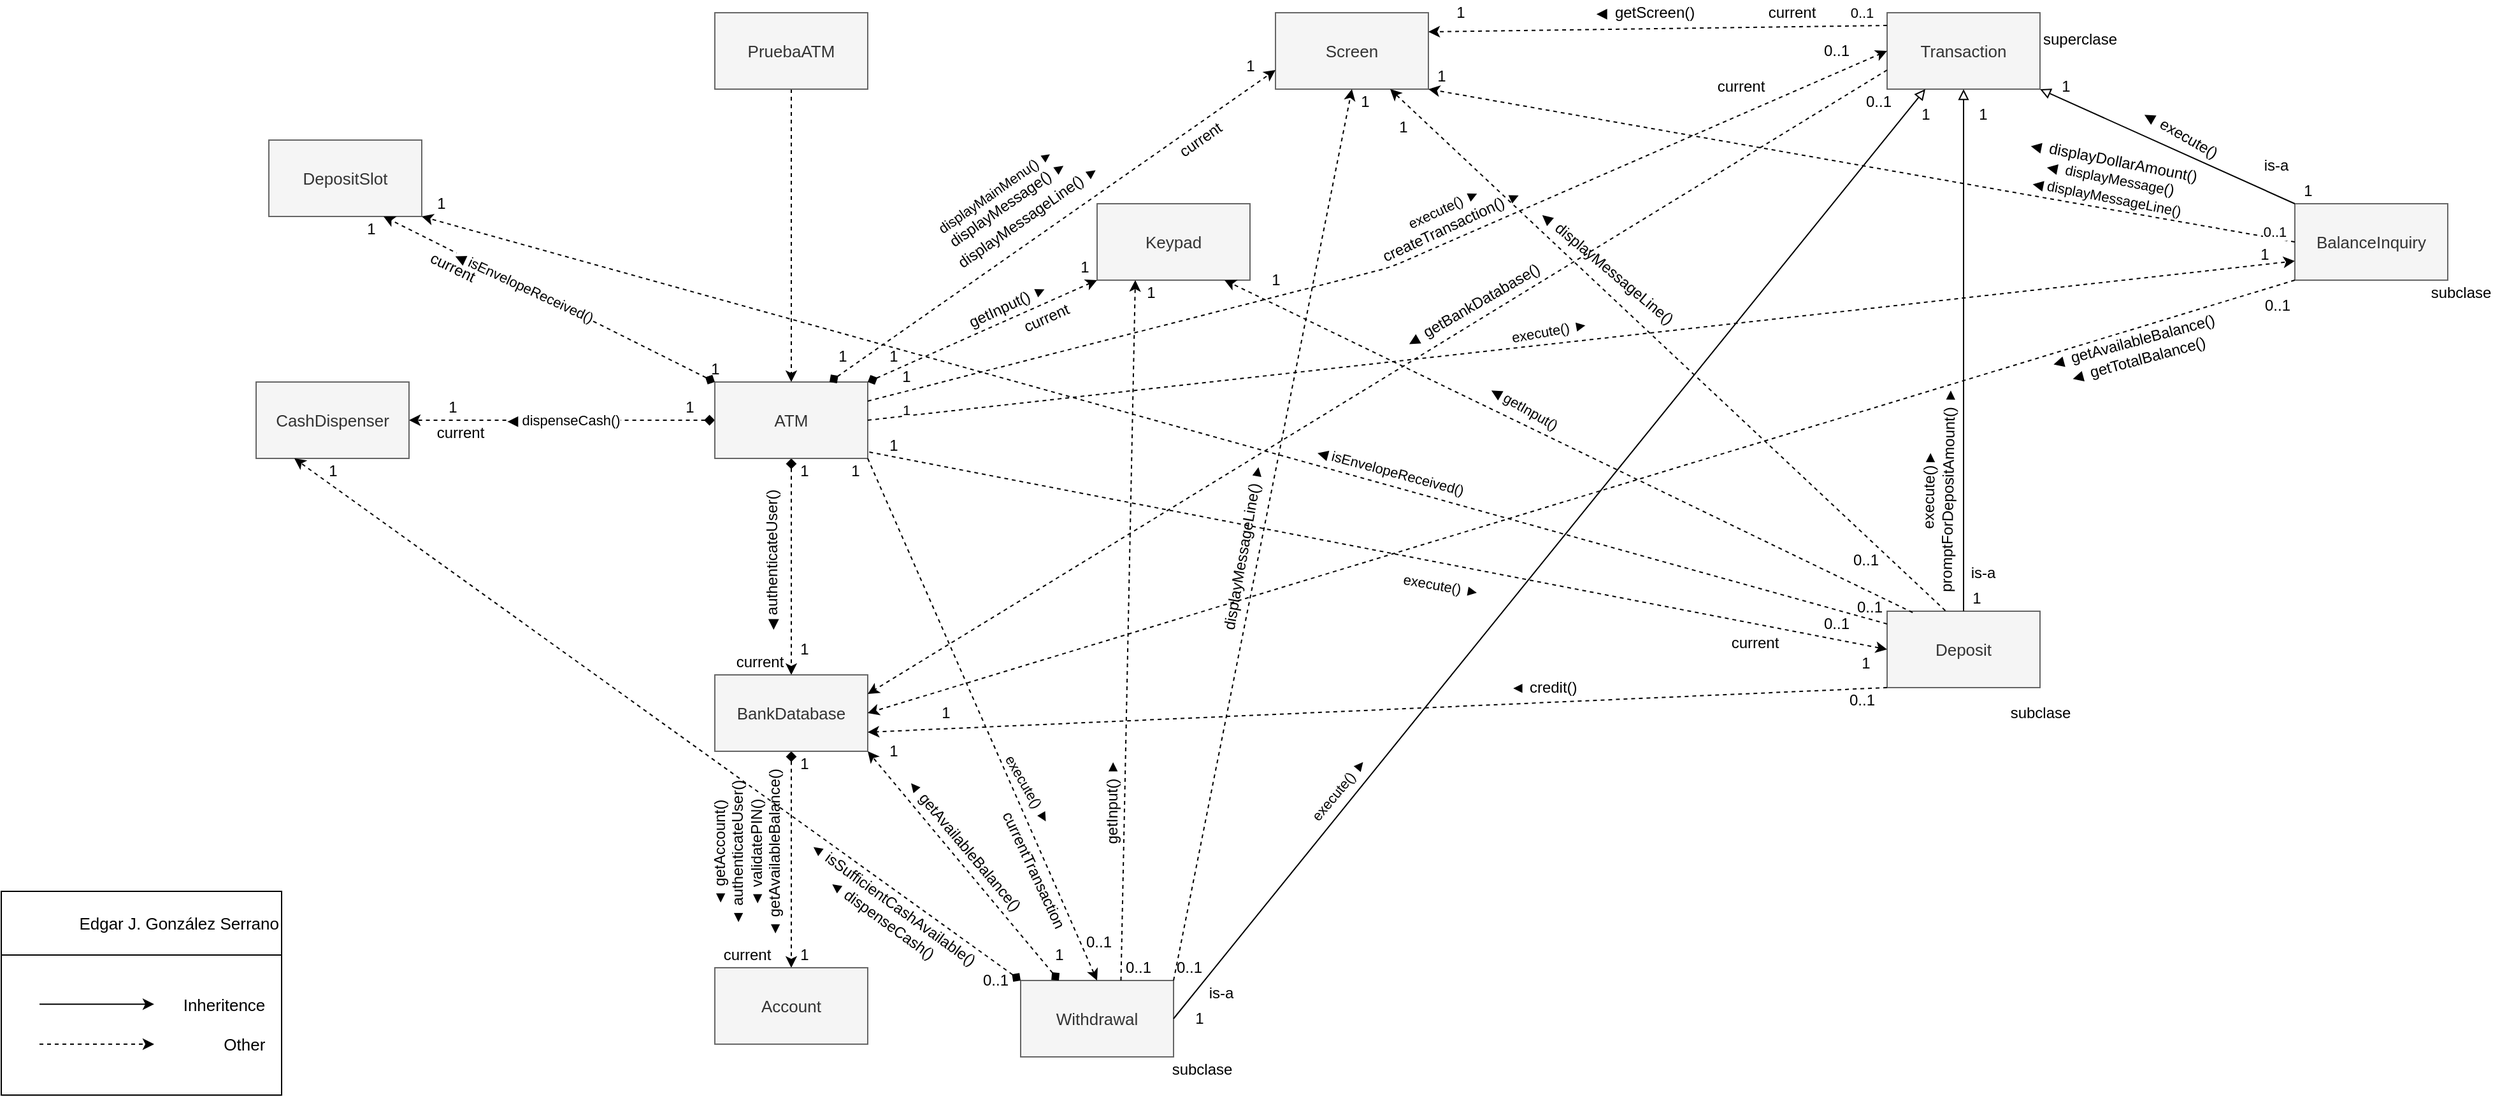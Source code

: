 <mxfile version="13.0.3" type="device"><diagram id="BavnoIhm0XmW82K6DyNZ" name="Page-1"><mxGraphModel dx="2480" dy="1457" grid="1" gridSize="10" guides="1" tooltips="1" connect="1" arrows="1" fold="1" page="1" pageScale="1" pageWidth="850" pageHeight="1100" background="#FFFFFF" math="0" shadow="0"><root><mxCell id="0"/><mxCell id="1" parent="0"/><mxCell id="3teGtH-nJqrq3KtyDQle-8" value="&lt;font style=&quot;font-size: 13px&quot;&gt;Inheritence&amp;nbsp; &amp;nbsp;&lt;br style=&quot;font-size: 13px&quot;&gt;&lt;br style=&quot;font-size: 13px&quot;&gt;Other&amp;nbsp; &amp;nbsp;&lt;/font&gt;" style="rounded=0;whiteSpace=wrap;html=1;align=right;fontSize=13;" parent="1" vertex="1"><mxGeometry x="40" y="820" width="220" height="110" as="geometry"/></mxCell><mxCell id="TgVSf3ZxTxQfnRq0Q942-16" style="edgeStyle=orthogonalEdgeStyle;rounded=0;orthogonalLoop=1;jettySize=auto;html=1;entryX=0.5;entryY=0;entryDx=0;entryDy=0;dashed=1;fontSize=13;" parent="1" source="TgVSf3ZxTxQfnRq0Q942-2" target="TgVSf3ZxTxQfnRq0Q942-4" edge="1"><mxGeometry relative="1" as="geometry"/></mxCell><mxCell id="TgVSf3ZxTxQfnRq0Q942-2" value="PruebaATM" style="rounded=0;whiteSpace=wrap;html=1;fontSize=13;fillColor=#f5f5f5;strokeColor=#666666;fontColor=#333333;" parent="1" vertex="1"><mxGeometry x="600" y="80" width="120" height="60" as="geometry"/></mxCell><mxCell id="TgVSf3ZxTxQfnRq0Q942-3" value="DepositSlot" style="rounded=0;whiteSpace=wrap;html=1;fontSize=13;fillColor=#f5f5f5;strokeColor=#666666;fontColor=#333333;" parent="1" vertex="1"><mxGeometry x="250" y="180" width="120" height="60" as="geometry"/></mxCell><mxCell id="TgVSf3ZxTxQfnRq0Q942-17" style="edgeStyle=orthogonalEdgeStyle;rounded=0;orthogonalLoop=1;jettySize=auto;html=1;entryX=0.5;entryY=0;entryDx=0;entryDy=0;dashed=1;fontSize=13;startArrow=diamond;startFill=1;exitX=0.5;exitY=1;exitDx=0;exitDy=0;" parent="1" source="TgVSf3ZxTxQfnRq0Q942-4" target="TgVSf3ZxTxQfnRq0Q942-5" edge="1"><mxGeometry relative="1" as="geometry"><mxPoint x="660" y="490" as="sourcePoint"/><Array as="points"/></mxGeometry></mxCell><mxCell id="TgVSf3ZxTxQfnRq0Q942-19" style="edgeStyle=orthogonalEdgeStyle;rounded=0;orthogonalLoop=1;jettySize=auto;html=1;dashed=1;fontSize=13;startArrow=diamond;startFill=1;" parent="1" source="TgVSf3ZxTxQfnRq0Q942-4" target="TgVSf3ZxTxQfnRq0Q942-6" edge="1"><mxGeometry relative="1" as="geometry"/></mxCell><mxCell id="d-6IAFwaFPQWbXtuSN8n-8" value="◀ dispenseCash()" style="edgeLabel;html=1;align=center;verticalAlign=middle;resizable=0;points=[];" parent="TgVSf3ZxTxQfnRq0Q942-19" vertex="1" connectable="0"><mxGeometry x="0.101" y="2" relative="1" as="geometry"><mxPoint x="12.5" y="-2" as="offset"/></mxGeometry></mxCell><mxCell id="TgVSf3ZxTxQfnRq0Q942-4" value="ATM" style="rounded=0;whiteSpace=wrap;html=1;fontSize=13;fillColor=#f5f5f5;strokeColor=#666666;fontColor=#333333;" parent="1" vertex="1"><mxGeometry x="600" y="370" width="120" height="60" as="geometry"/></mxCell><mxCell id="TgVSf3ZxTxQfnRq0Q942-18" style="edgeStyle=orthogonalEdgeStyle;rounded=0;orthogonalLoop=1;jettySize=auto;html=1;entryX=0.5;entryY=0;entryDx=0;entryDy=0;dashed=1;fontSize=13;startArrow=diamond;startFill=1;" parent="1" source="TgVSf3ZxTxQfnRq0Q942-5" target="TgVSf3ZxTxQfnRq0Q942-7" edge="1"><mxGeometry relative="1" as="geometry"/></mxCell><mxCell id="TgVSf3ZxTxQfnRq0Q942-5" value="BankDatabase" style="rounded=0;whiteSpace=wrap;html=1;fontSize=13;fillColor=#f5f5f5;strokeColor=#666666;fontColor=#333333;" parent="1" vertex="1"><mxGeometry x="600" y="600" width="120" height="60" as="geometry"/></mxCell><mxCell id="TgVSf3ZxTxQfnRq0Q942-6" value="CashDispenser" style="rounded=0;whiteSpace=wrap;html=1;fontSize=13;fillColor=#f5f5f5;strokeColor=#666666;fontColor=#333333;" parent="1" vertex="1"><mxGeometry x="240" y="370" width="120" height="60" as="geometry"/></mxCell><mxCell id="TgVSf3ZxTxQfnRq0Q942-7" value="Account" style="rounded=0;whiteSpace=wrap;html=1;fontSize=13;fillColor=#f5f5f5;strokeColor=#666666;fontColor=#333333;" parent="1" vertex="1"><mxGeometry x="600" y="830" width="120" height="60" as="geometry"/></mxCell><mxCell id="TgVSf3ZxTxQfnRq0Q942-8" value="Screen" style="rounded=0;whiteSpace=wrap;html=1;fontSize=13;fillColor=#f5f5f5;strokeColor=#666666;fontColor=#333333;" parent="1" vertex="1"><mxGeometry x="1040" y="80" width="120" height="60" as="geometry"/></mxCell><mxCell id="TgVSf3ZxTxQfnRq0Q942-9" value="Keypad" style="rounded=0;whiteSpace=wrap;html=1;fontSize=13;fillColor=#f5f5f5;strokeColor=#666666;fontColor=#333333;" parent="1" vertex="1"><mxGeometry x="900" y="230" width="120" height="60" as="geometry"/></mxCell><mxCell id="TgVSf3ZxTxQfnRq0Q942-10" value="Transaction" style="rounded=0;whiteSpace=wrap;html=1;fontSize=13;fillColor=#f5f5f5;strokeColor=#666666;fontColor=#333333;" parent="1" vertex="1"><mxGeometry x="1520" y="80" width="120" height="60" as="geometry"/></mxCell><mxCell id="TgVSf3ZxTxQfnRq0Q942-13" value="BalanceInquiry" style="rounded=0;whiteSpace=wrap;html=1;fontSize=13;fillColor=#f5f5f5;strokeColor=#666666;fontColor=#333333;" parent="1" vertex="1"><mxGeometry x="1840" y="230" width="120" height="60" as="geometry"/></mxCell><mxCell id="TgVSf3ZxTxQfnRq0Q942-14" value="Deposit" style="rounded=0;whiteSpace=wrap;html=1;fontSize=13;fillColor=#f5f5f5;strokeColor=#666666;fontColor=#333333;" parent="1" vertex="1"><mxGeometry x="1520" y="550" width="120" height="60" as="geometry"/></mxCell><mxCell id="TgVSf3ZxTxQfnRq0Q942-15" value="Withdrawal" style="rounded=0;whiteSpace=wrap;html=1;fontSize=13;fillColor=#f5f5f5;strokeColor=#666666;fontColor=#333333;" parent="1" vertex="1"><mxGeometry x="840" y="840" width="120" height="60" as="geometry"/></mxCell><mxCell id="TgVSf3ZxTxQfnRq0Q942-24" value="" style="endArrow=classic;html=1;entryX=1;entryY=1;entryDx=0;entryDy=0;dashed=1;fontSize=13;" parent="1" target="TgVSf3ZxTxQfnRq0Q942-3" edge="1"><mxGeometry width="50" height="50" relative="1" as="geometry"><mxPoint x="1520" y="560" as="sourcePoint"/><mxPoint x="930" y="300" as="targetPoint"/></mxGeometry></mxCell><mxCell id="TgVSf3ZxTxQfnRq0Q942-27" value="" style="endArrow=classic;html=1;exitX=0;exitY=0;exitDx=0;exitDy=0;entryX=0.25;entryY=1;entryDx=0;entryDy=0;dashed=1;fontSize=13;startArrow=diamond;startFill=1;" parent="1" source="TgVSf3ZxTxQfnRq0Q942-15" target="TgVSf3ZxTxQfnRq0Q942-6" edge="1"><mxGeometry width="50" height="50" relative="1" as="geometry"><mxPoint x="880" y="350" as="sourcePoint"/><mxPoint x="930" y="300" as="targetPoint"/></mxGeometry></mxCell><mxCell id="TgVSf3ZxTxQfnRq0Q942-31" value="" style="endArrow=classic;html=1;exitX=0.25;exitY=0;exitDx=0;exitDy=0;entryX=1;entryY=1;entryDx=0;entryDy=0;dashed=1;fontSize=13;startArrow=diamond;startFill=1;" parent="1" source="TgVSf3ZxTxQfnRq0Q942-15" target="TgVSf3ZxTxQfnRq0Q942-5" edge="1"><mxGeometry width="50" height="50" relative="1" as="geometry"><mxPoint x="890" y="690" as="sourcePoint"/><mxPoint x="940" y="640" as="targetPoint"/></mxGeometry></mxCell><mxCell id="TgVSf3ZxTxQfnRq0Q942-32" value="" style="endArrow=classic;html=1;exitX=1;exitY=1;exitDx=0;exitDy=0;entryX=0.5;entryY=0;entryDx=0;entryDy=0;dashed=1;fontSize=13;" parent="1" source="TgVSf3ZxTxQfnRq0Q942-4" target="TgVSf3ZxTxQfnRq0Q942-15" edge="1"><mxGeometry width="50" height="50" relative="1" as="geometry"><mxPoint x="890" y="730" as="sourcePoint"/><mxPoint x="940" y="680" as="targetPoint"/></mxGeometry></mxCell><mxCell id="TgVSf3ZxTxQfnRq0Q942-33" value="" style="endArrow=classic;html=1;exitX=1;exitY=0;exitDx=0;exitDy=0;entryX=0;entryY=1;entryDx=0;entryDy=0;dashed=1;fontSize=13;startArrow=diamond;startFill=1;" parent="1" source="TgVSf3ZxTxQfnRq0Q942-4" target="TgVSf3ZxTxQfnRq0Q942-9" edge="1"><mxGeometry width="50" height="50" relative="1" as="geometry"><mxPoint x="790" y="450" as="sourcePoint"/><mxPoint x="840" y="400" as="targetPoint"/></mxGeometry></mxCell><mxCell id="TgVSf3ZxTxQfnRq0Q942-36" value="" style="endArrow=classic;html=1;exitX=0.75;exitY=0;exitDx=0;exitDy=0;entryX=0;entryY=0.75;entryDx=0;entryDy=0;dashed=1;fontSize=13;startArrow=diamond;startFill=1;" parent="1" source="TgVSf3ZxTxQfnRq0Q942-4" target="TgVSf3ZxTxQfnRq0Q942-8" edge="1"><mxGeometry width="50" height="50" relative="1" as="geometry"><mxPoint x="810" y="480" as="sourcePoint"/><mxPoint x="860" y="430" as="targetPoint"/></mxGeometry></mxCell><mxCell id="97T15_47Q5u9ZgzDFNh--5" value="displayMainMenu()&amp;nbsp;►" style="edgeLabel;html=1;align=center;verticalAlign=middle;resizable=0;points=[];rotation=-35;" parent="TgVSf3ZxTxQfnRq0Q942-36" vertex="1" connectable="0"><mxGeometry x="-0.205" y="2" relative="1" as="geometry"><mxPoint x="-8.12" y="-50.87" as="offset"/></mxGeometry></mxCell><mxCell id="TgVSf3ZxTxQfnRq0Q942-39" value="" style="endArrow=block;html=1;exitX=1;exitY=0.5;exitDx=0;exitDy=0;entryX=0.25;entryY=1;entryDx=0;entryDy=0;fontSize=13;endFill=0;" parent="1" source="TgVSf3ZxTxQfnRq0Q942-15" target="TgVSf3ZxTxQfnRq0Q942-10" edge="1"><mxGeometry width="50" height="50" relative="1" as="geometry"><mxPoint x="1060" y="790" as="sourcePoint"/><mxPoint x="1110" y="740" as="targetPoint"/></mxGeometry></mxCell><mxCell id="TgVSf3ZxTxQfnRq0Q942-40" value="" style="endArrow=block;html=1;exitX=0.5;exitY=0;exitDx=0;exitDy=0;entryX=0.5;entryY=1;entryDx=0;entryDy=0;fontSize=13;endFill=0;" parent="1" source="TgVSf3ZxTxQfnRq0Q942-14" target="TgVSf3ZxTxQfnRq0Q942-10" edge="1"><mxGeometry width="50" height="50" relative="1" as="geometry"><mxPoint x="1510" y="500" as="sourcePoint"/><mxPoint x="1560" y="450" as="targetPoint"/></mxGeometry></mxCell><mxCell id="TgVSf3ZxTxQfnRq0Q942-41" value="" style="endArrow=block;html=1;entryX=1;entryY=1;entryDx=0;entryDy=0;fontSize=13;endFill=0;exitX=0;exitY=0;exitDx=0;exitDy=0;" parent="1" source="TgVSf3ZxTxQfnRq0Q942-13" target="TgVSf3ZxTxQfnRq0Q942-10" edge="1"><mxGeometry width="50" height="50" relative="1" as="geometry"><mxPoint x="1820" y="245" as="sourcePoint"/><mxPoint x="1970" y="390" as="targetPoint"/></mxGeometry></mxCell><mxCell id="TgVSf3ZxTxQfnRq0Q942-42" value="" style="endArrow=classic;html=1;entryX=1;entryY=1;entryDx=0;entryDy=0;exitX=0;exitY=0.5;exitDx=0;exitDy=0;dashed=1;fontSize=13;" parent="1" source="TgVSf3ZxTxQfnRq0Q942-13" target="TgVSf3ZxTxQfnRq0Q942-8" edge="1"><mxGeometry width="50" height="50" relative="1" as="geometry"><mxPoint x="1410" y="420" as="sourcePoint"/><mxPoint x="1460" y="370" as="targetPoint"/></mxGeometry></mxCell><mxCell id="97T15_47Q5u9ZgzDFNh--103" value="0..1" style="edgeLabel;html=1;align=center;verticalAlign=middle;resizable=0;points=[];" parent="TgVSf3ZxTxQfnRq0Q942-42" vertex="1" connectable="0"><mxGeometry x="-0.951" y="-5" relative="1" as="geometry"><mxPoint as="offset"/></mxGeometry></mxCell><mxCell id="TgVSf3ZxTxQfnRq0Q942-43" value="" style="endArrow=classic;html=1;exitX=0;exitY=1;exitDx=0;exitDy=0;entryX=1;entryY=0.5;entryDx=0;entryDy=0;dashed=1;fontSize=13;" parent="1" source="TgVSf3ZxTxQfnRq0Q942-13" target="TgVSf3ZxTxQfnRq0Q942-5" edge="1"><mxGeometry width="50" height="50" relative="1" as="geometry"><mxPoint x="1390" y="470" as="sourcePoint"/><mxPoint x="1440" y="420" as="targetPoint"/></mxGeometry></mxCell><mxCell id="TgVSf3ZxTxQfnRq0Q942-44" value="" style="endArrow=classic;html=1;exitX=1;exitY=0.5;exitDx=0;exitDy=0;entryX=0;entryY=0.75;entryDx=0;entryDy=0;dashed=1;fontSize=13;" parent="1" source="TgVSf3ZxTxQfnRq0Q942-4" target="TgVSf3ZxTxQfnRq0Q942-13" edge="1"><mxGeometry width="50" height="50" relative="1" as="geometry"><mxPoint x="1180" y="670" as="sourcePoint"/><mxPoint x="1230" y="620" as="targetPoint"/></mxGeometry></mxCell><mxCell id="97T15_47Q5u9ZgzDFNh--113" value="1" style="edgeLabel;html=1;align=center;verticalAlign=middle;resizable=0;points=[];" parent="TgVSf3ZxTxQfnRq0Q942-44" vertex="1" connectable="0"><mxGeometry x="-0.943" y="5" relative="1" as="geometry"><mxPoint x="-1" as="offset"/></mxGeometry></mxCell><mxCell id="TgVSf3ZxTxQfnRq0Q942-45" value="" style="endArrow=classic;html=1;exitX=0;exitY=0;exitDx=0;exitDy=0;entryX=0.75;entryY=1;entryDx=0;entryDy=0;dashed=1;fontSize=13;startArrow=diamond;startFill=1;" parent="1" source="TgVSf3ZxTxQfnRq0Q942-4" target="TgVSf3ZxTxQfnRq0Q942-3" edge="1"><mxGeometry width="50" height="50" relative="1" as="geometry"><mxPoint x="520" y="490" as="sourcePoint"/><mxPoint x="570" y="440" as="targetPoint"/></mxGeometry></mxCell><mxCell id="d-6IAFwaFPQWbXtuSN8n-14" value="◀ isEnvelopeReceived()" style="edgeLabel;html=1;align=center;verticalAlign=middle;resizable=0;points=[];rotation=25;" parent="TgVSf3ZxTxQfnRq0Q942-45" vertex="1" connectable="0"><mxGeometry x="0.155" relative="1" as="geometry"><mxPoint as="offset"/></mxGeometry></mxCell><mxCell id="TgVSf3ZxTxQfnRq0Q942-46" value="" style="endArrow=classic;html=1;exitX=0.381;exitY=-0.007;exitDx=0;exitDy=0;entryX=0.75;entryY=1;entryDx=0;entryDy=0;dashed=1;fontSize=13;exitPerimeter=0;" parent="1" source="TgVSf3ZxTxQfnRq0Q942-14" target="TgVSf3ZxTxQfnRq0Q942-8" edge="1"><mxGeometry width="50" height="50" relative="1" as="geometry"><mxPoint x="1220" y="540" as="sourcePoint"/><mxPoint x="1270" y="490" as="targetPoint"/></mxGeometry></mxCell><mxCell id="TgVSf3ZxTxQfnRq0Q942-47" value="" style="endArrow=classic;html=1;exitX=0;exitY=1;exitDx=0;exitDy=0;entryX=1;entryY=0.75;entryDx=0;entryDy=0;dashed=1;fontSize=13;" parent="1" source="TgVSf3ZxTxQfnRq0Q942-14" target="TgVSf3ZxTxQfnRq0Q942-5" edge="1"><mxGeometry width="50" height="50" relative="1" as="geometry"><mxPoint x="990" y="770" as="sourcePoint"/><mxPoint x="1040" y="720" as="targetPoint"/></mxGeometry></mxCell><mxCell id="TgVSf3ZxTxQfnRq0Q942-48" value="" style="endArrow=classic;html=1;exitX=0;exitY=0.75;exitDx=0;exitDy=0;entryX=1;entryY=0.25;entryDx=0;entryDy=0;dashed=1;fontSize=13;" parent="1" source="TgVSf3ZxTxQfnRq0Q942-10" target="TgVSf3ZxTxQfnRq0Q942-5" edge="1"><mxGeometry width="50" height="50" relative="1" as="geometry"><mxPoint x="1370" y="490" as="sourcePoint"/><mxPoint x="1420" y="440" as="targetPoint"/></mxGeometry></mxCell><mxCell id="TgVSf3ZxTxQfnRq0Q942-49" value="" style="endArrow=classic;html=1;exitX=0.656;exitY=0;exitDx=0;exitDy=0;entryX=0.25;entryY=1;entryDx=0;entryDy=0;dashed=1;fontSize=13;exitPerimeter=0;" parent="1" source="TgVSf3ZxTxQfnRq0Q942-15" target="TgVSf3ZxTxQfnRq0Q942-9" edge="1"><mxGeometry width="50" height="50" relative="1" as="geometry"><mxPoint x="890" y="740" as="sourcePoint"/><mxPoint x="940" y="690" as="targetPoint"/></mxGeometry></mxCell><mxCell id="3teGtH-nJqrq3KtyDQle-1" value="" style="endArrow=classic;html=1;entryX=0.5;entryY=1;entryDx=0;entryDy=0;dashed=1;fontSize=13;exitX=1;exitY=0;exitDx=0;exitDy=0;" parent="1" source="TgVSf3ZxTxQfnRq0Q942-15" edge="1"><mxGeometry width="50" height="50" relative="1" as="geometry"><mxPoint x="1000" y="810" as="sourcePoint"/><mxPoint x="1100" y="140" as="targetPoint"/></mxGeometry></mxCell><mxCell id="3teGtH-nJqrq3KtyDQle-2" value="" style="endArrow=classic;html=1;dashed=1;exitX=1;exitY=0.25;exitDx=0;exitDy=0;fontSize=13;entryX=0;entryY=0.5;entryDx=0;entryDy=0;" parent="1" source="TgVSf3ZxTxQfnRq0Q942-4" target="TgVSf3ZxTxQfnRq0Q942-10" edge="1"><mxGeometry width="50" height="50" relative="1" as="geometry"><mxPoint x="990" y="390" as="sourcePoint"/><mxPoint x="1500" y="70" as="targetPoint"/><Array as="points"><mxPoint x="1130" y="280"/></Array></mxGeometry></mxCell><mxCell id="3teGtH-nJqrq3KtyDQle-3" value="" style="endArrow=classic;html=1;dashed=1;exitX=1.01;exitY=0.917;exitDx=0;exitDy=0;entryX=0;entryY=0.5;entryDx=0;entryDy=0;fontSize=13;exitPerimeter=0;" parent="1" source="TgVSf3ZxTxQfnRq0Q942-4" target="TgVSf3ZxTxQfnRq0Q942-14" edge="1"><mxGeometry width="50" height="50" relative="1" as="geometry"><mxPoint x="750" y="690" as="sourcePoint"/><mxPoint x="800" y="640" as="targetPoint"/></mxGeometry></mxCell><mxCell id="3teGtH-nJqrq3KtyDQle-4" value="" style="endArrow=classic;html=1;dashed=1;exitX=0.167;exitY=0.017;exitDx=0;exitDy=0;fontSize=13;exitPerimeter=0;" parent="1" source="TgVSf3ZxTxQfnRq0Q942-14" edge="1"><mxGeometry width="50" height="50" relative="1" as="geometry"><mxPoint x="910" y="670" as="sourcePoint"/><mxPoint x="1000" y="290" as="targetPoint"/></mxGeometry></mxCell><mxCell id="3teGtH-nJqrq3KtyDQle-6" value="" style="endArrow=classic;html=1;fontSize=13;" parent="1" edge="1"><mxGeometry width="50" height="50" relative="1" as="geometry"><mxPoint x="70" y="858.57" as="sourcePoint"/><mxPoint x="160" y="858.57" as="targetPoint"/></mxGeometry></mxCell><mxCell id="3teGtH-nJqrq3KtyDQle-7" value="" style="endArrow=classic;html=1;dashed=1;fontSize=13;" parent="1" edge="1"><mxGeometry width="50" height="50" relative="1" as="geometry"><mxPoint x="70" y="890.0" as="sourcePoint"/><mxPoint x="160" y="890.0" as="targetPoint"/></mxGeometry></mxCell><mxCell id="d-6IAFwaFPQWbXtuSN8n-5" value="1" style="text;html=1;align=center;verticalAlign=middle;resizable=0;points=[];autosize=1;" parent="1" vertex="1"><mxGeometry x="384" y="380" width="20" height="20" as="geometry"/></mxCell><mxCell id="d-6IAFwaFPQWbXtuSN8n-6" value="1" style="text;html=1;align=center;verticalAlign=middle;resizable=0;points=[];autosize=1;" parent="1" vertex="1"><mxGeometry x="570" y="380" width="20" height="20" as="geometry"/></mxCell><mxCell id="d-6IAFwaFPQWbXtuSN8n-12" value="current" style="text;html=1;align=center;verticalAlign=middle;resizable=0;points=[];autosize=1;" parent="1" vertex="1"><mxGeometry x="375" y="400" width="50" height="20" as="geometry"/></mxCell><mxCell id="d-6IAFwaFPQWbXtuSN8n-15" value="1" style="text;html=1;align=center;verticalAlign=middle;resizable=0;points=[];autosize=1;" parent="1" vertex="1"><mxGeometry x="320" y="240" width="20" height="20" as="geometry"/></mxCell><mxCell id="d-6IAFwaFPQWbXtuSN8n-16" value="1" style="text;html=1;align=center;verticalAlign=middle;resizable=0;points=[];autosize=1;" parent="1" vertex="1"><mxGeometry x="590" y="350" width="20" height="20" as="geometry"/></mxCell><mxCell id="d-6IAFwaFPQWbXtuSN8n-17" value="current" style="text;html=1;align=center;verticalAlign=middle;resizable=0;points=[];autosize=1;rotation=26;" parent="1" vertex="1"><mxGeometry x="369" y="270" width="50" height="20" as="geometry"/></mxCell><mxCell id="97T15_47Q5u9ZgzDFNh--2" value="1" style="text;html=1;align=center;verticalAlign=middle;resizable=0;points=[];autosize=1;" parent="1" vertex="1"><mxGeometry x="690" y="340" width="20" height="20" as="geometry"/></mxCell><mxCell id="97T15_47Q5u9ZgzDFNh--3" value="1" style="text;html=1;align=center;verticalAlign=middle;resizable=0;points=[];autosize=1;" parent="1" vertex="1"><mxGeometry x="1010" y="112" width="20" height="20" as="geometry"/></mxCell><mxCell id="97T15_47Q5u9ZgzDFNh--4" value="current" style="text;html=1;align=center;verticalAlign=middle;resizable=0;points=[];autosize=1;rotation=-35;" parent="1" vertex="1"><mxGeometry x="956" y="170" width="50" height="20" as="geometry"/></mxCell><mxCell id="97T15_47Q5u9ZgzDFNh--6" value="displayMessage()&amp;nbsp;►" style="text;html=1;align=center;verticalAlign=middle;resizable=0;points=[];autosize=1;rotation=-35;" parent="1" vertex="1"><mxGeometry x="770" y="220" width="120" height="20" as="geometry"/></mxCell><mxCell id="97T15_47Q5u9ZgzDFNh--7" value="displayMessageLine() ►" style="text;html=1;align=center;verticalAlign=middle;resizable=0;points=[];autosize=1;rotation=-35;" parent="1" vertex="1"><mxGeometry x="771" y="230" width="150" height="20" as="geometry"/></mxCell><mxCell id="97T15_47Q5u9ZgzDFNh--17" value="current" style="text;html=1;align=center;verticalAlign=middle;resizable=0;points=[];autosize=1;" parent="1" vertex="1"><mxGeometry x="610" y="580" width="50" height="20" as="geometry"/></mxCell><mxCell id="97T15_47Q5u9ZgzDFNh--18" value="1" style="text;html=1;align=center;verticalAlign=middle;resizable=0;points=[];autosize=1;" parent="1" vertex="1"><mxGeometry x="660" y="430" width="20" height="20" as="geometry"/></mxCell><mxCell id="97T15_47Q5u9ZgzDFNh--19" value="1" style="text;html=1;align=center;verticalAlign=middle;resizable=0;points=[];autosize=1;" parent="1" vertex="1"><mxGeometry x="660" y="570" width="20" height="20" as="geometry"/></mxCell><mxCell id="97T15_47Q5u9ZgzDFNh--20" value="&lt;span style=&quot;font-size: 11px ; background-color: rgb(255 , 255 , 255)&quot;&gt;◀&amp;nbsp;&lt;/span&gt;authenticateUser()" style="text;html=1;align=center;verticalAlign=middle;resizable=0;points=[];autosize=1;rotation=-90;" parent="1" vertex="1"><mxGeometry x="580" y="500" width="130" height="20" as="geometry"/></mxCell><mxCell id="97T15_47Q5u9ZgzDFNh--21" value="current" style="text;html=1;align=center;verticalAlign=middle;resizable=0;points=[];autosize=1;" parent="1" vertex="1"><mxGeometry x="600" y="810" width="50" height="20" as="geometry"/></mxCell><mxCell id="97T15_47Q5u9ZgzDFNh--25" value="1" style="text;html=1;align=center;verticalAlign=middle;resizable=0;points=[];autosize=1;" parent="1" vertex="1"><mxGeometry x="660" y="660" width="20" height="20" as="geometry"/></mxCell><mxCell id="97T15_47Q5u9ZgzDFNh--26" value="1" style="text;html=1;align=center;verticalAlign=middle;resizable=0;points=[];autosize=1;" parent="1" vertex="1"><mxGeometry x="660" y="810" width="20" height="20" as="geometry"/></mxCell><mxCell id="97T15_47Q5u9ZgzDFNh--27" value="◄ getAccount()&lt;br&gt;◄ authenticateUser()&lt;br&gt;◄ validatePIN()&lt;br&gt;◄ getAvailableBalance()" style="text;html=1;align=center;verticalAlign=middle;resizable=0;points=[];autosize=1;rotation=-90;" parent="1" vertex="1"><mxGeometry x="550" y="710" width="150" height="60" as="geometry"/></mxCell><mxCell id="97T15_47Q5u9ZgzDFNh--30" value="1" style="text;html=1;align=center;verticalAlign=middle;resizable=0;points=[];autosize=1;" parent="1" vertex="1"><mxGeometry x="880" y="270" width="20" height="20" as="geometry"/></mxCell><mxCell id="97T15_47Q5u9ZgzDFNh--31" value="current" style="text;html=1;align=center;verticalAlign=middle;resizable=0;points=[];autosize=1;rotation=336;" parent="1" vertex="1"><mxGeometry x="835" y="310" width="50" height="20" as="geometry"/></mxCell><mxCell id="97T15_47Q5u9ZgzDFNh--33" value="1" style="text;html=1;align=center;verticalAlign=middle;resizable=0;points=[];autosize=1;" parent="1" vertex="1"><mxGeometry x="730" y="340" width="20" height="20" as="geometry"/></mxCell><mxCell id="97T15_47Q5u9ZgzDFNh--35" value="getInput() ►" style="text;html=1;align=center;verticalAlign=middle;resizable=0;points=[];autosize=1;rotation=-25;" parent="1" vertex="1"><mxGeometry x="790" y="300" width="80" height="20" as="geometry"/></mxCell><mxCell id="97T15_47Q5u9ZgzDFNh--36" value="subclase" style="text;html=1;align=center;verticalAlign=middle;resizable=0;points=[];autosize=1;" parent="1" vertex="1"><mxGeometry x="952" y="900" width="60" height="20" as="geometry"/></mxCell><mxCell id="97T15_47Q5u9ZgzDFNh--37" value="◄ isSufficientCashAvailable()&lt;br&gt;◄ dispenseCash()" style="text;html=1;align=center;verticalAlign=middle;resizable=0;points=[];autosize=1;rotation=36;" parent="1" vertex="1"><mxGeometry x="650" y="770" width="170" height="30" as="geometry"/></mxCell><mxCell id="97T15_47Q5u9ZgzDFNh--38" value="0..1" style="text;html=1;align=center;verticalAlign=middle;resizable=0;points=[];autosize=1;" parent="1" vertex="1"><mxGeometry x="800" y="830" width="40" height="20" as="geometry"/></mxCell><mxCell id="97T15_47Q5u9ZgzDFNh--39" value="1" style="text;html=1;align=center;verticalAlign=middle;resizable=0;points=[];autosize=1;" parent="1" vertex="1"><mxGeometry x="290" y="430" width="20" height="20" as="geometry"/></mxCell><mxCell id="97T15_47Q5u9ZgzDFNh--40" value="1" style="text;html=1;align=center;verticalAlign=middle;resizable=0;points=[];autosize=1;" parent="1" vertex="1"><mxGeometry x="860" y="810" width="20" height="20" as="geometry"/></mxCell><mxCell id="97T15_47Q5u9ZgzDFNh--41" value="1" style="text;html=1;align=center;verticalAlign=middle;resizable=0;points=[];autosize=1;" parent="1" vertex="1"><mxGeometry x="730" y="650" width="20" height="20" as="geometry"/></mxCell><mxCell id="97T15_47Q5u9ZgzDFNh--42" value="◄ getAvailableBalance()" style="text;html=1;align=center;verticalAlign=middle;resizable=0;points=[];autosize=1;rotation=50;" parent="1" vertex="1"><mxGeometry x="720" y="723" width="150" height="20" as="geometry"/></mxCell><mxCell id="97T15_47Q5u9ZgzDFNh--43" value="0..1" style="text;html=1;align=center;verticalAlign=middle;resizable=0;points=[];autosize=1;" parent="1" vertex="1"><mxGeometry x="881" y="800" width="40" height="20" as="geometry"/></mxCell><mxCell id="97T15_47Q5u9ZgzDFNh--44" value="1" style="text;html=1;align=center;verticalAlign=middle;resizable=0;points=[];autosize=1;" parent="1" vertex="1"><mxGeometry x="700" y="430" width="20" height="20" as="geometry"/></mxCell><mxCell id="97T15_47Q5u9ZgzDFNh--46" value="&lt;span style=&quot;font-size: 11px ; background-color: rgb(255 , 255 , 255)&quot;&gt;execute()&amp;nbsp;&lt;/span&gt;►" style="text;html=1;align=center;verticalAlign=middle;resizable=0;points=[];autosize=1;rotation=60;" parent="1" vertex="1"><mxGeometry x="806" y="680" width="80" height="20" as="geometry"/></mxCell><mxCell id="97T15_47Q5u9ZgzDFNh--47" value="0..1" style="text;html=1;align=center;verticalAlign=middle;resizable=0;points=[];autosize=1;" parent="1" vertex="1"><mxGeometry x="912" y="820" width="40" height="20" as="geometry"/></mxCell><mxCell id="97T15_47Q5u9ZgzDFNh--48" value="getInput() ►" style="text;html=1;align=center;verticalAlign=middle;resizable=0;points=[];autosize=1;rotation=-90;" parent="1" vertex="1"><mxGeometry x="872" y="690" width="80" height="20" as="geometry"/></mxCell><mxCell id="97T15_47Q5u9ZgzDFNh--50" value="1" style="text;html=1;align=center;verticalAlign=middle;resizable=0;points=[];autosize=1;" parent="1" vertex="1"><mxGeometry x="932" y="290" width="20" height="20" as="geometry"/></mxCell><mxCell id="97T15_47Q5u9ZgzDFNh--53" value="1" style="text;html=1;align=center;verticalAlign=middle;resizable=0;points=[];autosize=1;" parent="1" vertex="1"><mxGeometry x="1100" y="140" width="20" height="20" as="geometry"/></mxCell><mxCell id="97T15_47Q5u9ZgzDFNh--54" value="0..1" style="text;html=1;align=center;verticalAlign=middle;resizable=0;points=[];autosize=1;" parent="1" vertex="1"><mxGeometry x="952" y="820" width="40" height="20" as="geometry"/></mxCell><mxCell id="97T15_47Q5u9ZgzDFNh--55" value="1" style="text;html=1;align=center;verticalAlign=middle;resizable=0;points=[];autosize=1;" parent="1" vertex="1"><mxGeometry x="970" y="860" width="20" height="20" as="geometry"/></mxCell><mxCell id="97T15_47Q5u9ZgzDFNh--56" value="is-a" style="text;html=1;align=center;verticalAlign=middle;resizable=0;points=[];autosize=1;" parent="1" vertex="1"><mxGeometry x="982" y="840" width="30" height="20" as="geometry"/></mxCell><mxCell id="97T15_47Q5u9ZgzDFNh--60" value="subclase" style="text;html=1;align=center;verticalAlign=middle;resizable=0;points=[];autosize=1;" parent="1" vertex="1"><mxGeometry x="1610" y="620" width="60" height="20" as="geometry"/></mxCell><mxCell id="97T15_47Q5u9ZgzDFNh--61" value="is-a" style="text;html=1;align=center;verticalAlign=middle;resizable=0;points=[];autosize=1;" parent="1" vertex="1"><mxGeometry x="1580" y="510" width="30" height="20" as="geometry"/></mxCell><mxCell id="97T15_47Q5u9ZgzDFNh--62" value="1" style="text;html=1;align=center;verticalAlign=middle;resizable=0;points=[];autosize=1;" parent="1" vertex="1"><mxGeometry x="1580" y="530" width="20" height="20" as="geometry"/></mxCell><mxCell id="97T15_47Q5u9ZgzDFNh--63" value="1" style="text;html=1;align=center;verticalAlign=middle;resizable=0;points=[];autosize=1;" parent="1" vertex="1"><mxGeometry x="1540" y="150" width="20" height="20" as="geometry"/></mxCell><mxCell id="97T15_47Q5u9ZgzDFNh--69" value="1" style="text;html=1;align=center;verticalAlign=middle;resizable=0;points=[];autosize=1;" parent="1" vertex="1"><mxGeometry x="1585" y="150" width="20" height="20" as="geometry"/></mxCell><mxCell id="97T15_47Q5u9ZgzDFNh--70" value="1" style="text;html=1;align=center;verticalAlign=middle;resizable=0;points=[];autosize=1;" parent="1" vertex="1"><mxGeometry x="771" y="620" width="20" height="20" as="geometry"/></mxCell><mxCell id="97T15_47Q5u9ZgzDFNh--71" value="0..1" style="text;html=1;align=center;verticalAlign=middle;resizable=0;points=[];autosize=1;" parent="1" vertex="1"><mxGeometry x="1480" y="610" width="40" height="20" as="geometry"/></mxCell><mxCell id="97T15_47Q5u9ZgzDFNh--72" value="currentTransaction" style="text;html=1;align=center;verticalAlign=middle;resizable=0;points=[];autosize=1;rotation=65;" parent="1" vertex="1"><mxGeometry x="790" y="743" width="120" height="20" as="geometry"/></mxCell><mxCell id="97T15_47Q5u9ZgzDFNh--75" value="◄ credit()" style="text;html=1;align=center;verticalAlign=middle;resizable=0;points=[];autosize=1;" parent="1" vertex="1"><mxGeometry x="1215" y="600" width="70" height="20" as="geometry"/></mxCell><mxCell id="97T15_47Q5u9ZgzDFNh--76" value="displayMessageLine() ►" style="text;html=1;align=center;verticalAlign=middle;resizable=0;points=[];autosize=1;rotation=-80;" parent="1" vertex="1"><mxGeometry x="940" y="490" width="150" height="20" as="geometry"/></mxCell><mxCell id="97T15_47Q5u9ZgzDFNh--77" value="1" style="text;html=1;align=center;verticalAlign=middle;resizable=0;points=[];autosize=1;" parent="1" vertex="1"><mxGeometry x="1493" y="581" width="20" height="20" as="geometry"/></mxCell><mxCell id="97T15_47Q5u9ZgzDFNh--78" value="1" style="text;html=1;align=center;verticalAlign=middle;resizable=0;points=[];autosize=1;" parent="1" vertex="1"><mxGeometry x="730" y="410" width="20" height="20" as="geometry"/></mxCell><mxCell id="97T15_47Q5u9ZgzDFNh--79" value="current" style="text;html=1;align=center;verticalAlign=middle;resizable=0;points=[];autosize=1;" parent="1" vertex="1"><mxGeometry x="1391" y="565" width="50" height="20" as="geometry"/></mxCell><mxCell id="97T15_47Q5u9ZgzDFNh--81" value="Edgar J. González Serrano" style="rounded=0;whiteSpace=wrap;html=1;align=right;fontSize=13;" parent="1" vertex="1"><mxGeometry x="40" y="770" width="220" height="50" as="geometry"/></mxCell><mxCell id="97T15_47Q5u9ZgzDFNh--82" value="&lt;span style=&quot;font-size: 11px ; background-color: rgb(255 , 255 , 255)&quot;&gt;execute()&amp;nbsp;&lt;/span&gt;►" style="text;html=1;align=center;verticalAlign=middle;resizable=0;points=[];autosize=1;rotation=10;" parent="1" vertex="1"><mxGeometry x="1130" y="520" width="80" height="20" as="geometry"/></mxCell><mxCell id="97T15_47Q5u9ZgzDFNh--86" value="0..1" style="text;html=1;align=center;verticalAlign=middle;resizable=0;points=[];autosize=1;" parent="1" vertex="1"><mxGeometry x="1460" y="550" width="40" height="20" as="geometry"/></mxCell><mxCell id="97T15_47Q5u9ZgzDFNh--88" value="0..1" style="text;html=1;align=center;verticalAlign=middle;resizable=0;points=[];autosize=1;" parent="1" vertex="1"><mxGeometry x="1486" y="537" width="40" height="20" as="geometry"/></mxCell><mxCell id="97T15_47Q5u9ZgzDFNh--89" value="0..1" style="text;html=1;align=center;verticalAlign=middle;resizable=0;points=[];autosize=1;" parent="1" vertex="1"><mxGeometry x="1483" y="500" width="40" height="20" as="geometry"/></mxCell><mxCell id="97T15_47Q5u9ZgzDFNh--91" value="&lt;span style=&quot;font-size: 11px ; background-color: rgb(255 , 255 , 255)&quot;&gt;◀&amp;nbsp;&lt;/span&gt;&lt;span style=&quot;font-size: 11px ; background-color: rgb(255 , 255 , 255)&quot;&gt;isEnvelopeReceived()&lt;/span&gt;" style="text;html=1;align=center;verticalAlign=middle;resizable=0;points=[];autosize=1;rotation=15;" parent="1" vertex="1"><mxGeometry x="1060" y="430" width="140" height="20" as="geometry"/></mxCell><mxCell id="97T15_47Q5u9ZgzDFNh--92" value="&lt;span style=&quot;font-size: 11px ; background-color: rgb(255 , 255 , 255)&quot;&gt;◀ getInput()&lt;/span&gt;" style="text;html=1;align=center;verticalAlign=middle;resizable=0;points=[];autosize=1;rotation=30;" parent="1" vertex="1"><mxGeometry x="1195" y="380" width="80" height="20" as="geometry"/></mxCell><mxCell id="97T15_47Q5u9ZgzDFNh--95" value="1" style="text;html=1;align=center;verticalAlign=middle;resizable=0;points=[];autosize=1;" parent="1" vertex="1"><mxGeometry x="375" y="220" width="20" height="20" as="geometry"/></mxCell><mxCell id="97T15_47Q5u9ZgzDFNh--96" value="1" style="text;html=1;align=center;verticalAlign=middle;resizable=0;points=[];autosize=1;" parent="1" vertex="1"><mxGeometry x="1030" y="280" width="20" height="20" as="geometry"/></mxCell><mxCell id="97T15_47Q5u9ZgzDFNh--97" value="&lt;span style=&quot;font-size: 11px ; background-color: rgb(255 , 255 , 255)&quot;&gt;◀&amp;nbsp;&amp;nbsp;&lt;/span&gt;displayMessageLine()" style="text;html=1;align=center;verticalAlign=middle;resizable=0;points=[];autosize=1;rotation=40;" parent="1" vertex="1"><mxGeometry x="1225" y="270" width="150" height="20" as="geometry"/></mxCell><mxCell id="97T15_47Q5u9ZgzDFNh--99" value="subclase" style="text;html=1;align=center;verticalAlign=middle;resizable=0;points=[];autosize=1;" parent="1" vertex="1"><mxGeometry x="1940" y="290" width="60" height="20" as="geometry"/></mxCell><mxCell id="97T15_47Q5u9ZgzDFNh--100" value="is-a" style="text;html=1;align=center;verticalAlign=middle;resizable=0;points=[];autosize=1;" parent="1" vertex="1"><mxGeometry x="1810" y="190" width="30" height="20" as="geometry"/></mxCell><mxCell id="97T15_47Q5u9ZgzDFNh--101" value="1" style="text;html=1;align=center;verticalAlign=middle;resizable=0;points=[];autosize=1;" parent="1" vertex="1"><mxGeometry x="1840" y="210" width="20" height="20" as="geometry"/></mxCell><mxCell id="97T15_47Q5u9ZgzDFNh--102" value="1" style="text;html=1;align=center;verticalAlign=middle;resizable=0;points=[];autosize=1;" parent="1" vertex="1"><mxGeometry x="1806" y="260" width="20" height="20" as="geometry"/></mxCell><mxCell id="97T15_47Q5u9ZgzDFNh--104" value="0..1" style="text;html=1;align=center;verticalAlign=middle;resizable=0;points=[];autosize=1;" parent="1" vertex="1"><mxGeometry x="1806" y="300" width="40" height="20" as="geometry"/></mxCell><mxCell id="97T15_47Q5u9ZgzDFNh--105" value="&lt;span style=&quot;font-size: 11px ; background-color: rgb(255 , 255 , 255)&quot;&gt;◀&amp;nbsp;&amp;nbsp;&lt;/span&gt;getAvailableBalance()&lt;br&gt;&lt;span style=&quot;font-size: 11px ; background-color: rgb(255 , 255 , 255)&quot;&gt;◀&amp;nbsp;&amp;nbsp;&lt;/span&gt;getTotalBalance()" style="text;html=1;align=center;verticalAlign=middle;resizable=0;points=[];autosize=1;rotation=-15;" parent="1" vertex="1"><mxGeometry x="1640" y="330" width="150" height="30" as="geometry"/></mxCell><mxCell id="97T15_47Q5u9ZgzDFNh--106" value="&lt;span style=&quot;font-size: 11px ; background-color: rgb(255 , 255 , 255)&quot;&gt;execute()&amp;nbsp;&lt;/span&gt;►" style="text;html=1;align=center;verticalAlign=middle;resizable=0;points=[];autosize=1;rotation=-10;" parent="1" vertex="1"><mxGeometry x="1215" y="320" width="80" height="20" as="geometry"/></mxCell><mxCell id="97T15_47Q5u9ZgzDFNh--107" value="&lt;span style=&quot;font-size: 11px ; background-color: rgb(255 , 255 , 255)&quot;&gt;◀&amp;nbsp;&amp;nbsp;&lt;/span&gt;displayDollarAmount()&lt;br&gt;&lt;span style=&quot;background-color: rgb(255 , 255 , 255)&quot;&gt;&lt;span style=&quot;font-size: 11px&quot;&gt;◀&amp;nbsp; displayMessage&lt;/span&gt;&lt;/span&gt;()&lt;br&gt;&lt;span style=&quot;font-size: 11px ; background-color: rgb(255 , 255 , 255)&quot;&gt;◀&amp;nbsp;&lt;/span&gt;&lt;span style=&quot;font-size: 11px&quot;&gt;displayMessageLine()&lt;/span&gt;" style="text;html=1;align=center;verticalAlign=middle;resizable=0;points=[];autosize=1;rotation=11;" parent="1" vertex="1"><mxGeometry x="1620" y="185" width="150" height="50" as="geometry"/></mxCell><mxCell id="97T15_47Q5u9ZgzDFNh--109" value="1" style="text;html=1;align=center;verticalAlign=middle;resizable=0;points=[];autosize=1;" parent="1" vertex="1"><mxGeometry x="1160" y="120" width="20" height="20" as="geometry"/></mxCell><mxCell id="97T15_47Q5u9ZgzDFNh--110" value="1" style="text;html=1;align=center;verticalAlign=middle;resizable=0;points=[];autosize=1;" parent="1" vertex="1"><mxGeometry x="1130" y="160" width="20" height="20" as="geometry"/></mxCell><mxCell id="97T15_47Q5u9ZgzDFNh--114" value="1" style="text;html=1;align=center;verticalAlign=middle;resizable=0;points=[];autosize=1;" parent="1" vertex="1"><mxGeometry x="740" y="356" width="20" height="20" as="geometry"/></mxCell><mxCell id="97T15_47Q5u9ZgzDFNh--115" value="" style="endArrow=classic;html=1;dashed=1;entryX=1;entryY=0.25;entryDx=0;entryDy=0;" parent="1" target="TgVSf3ZxTxQfnRq0Q942-8" edge="1"><mxGeometry width="50" height="50" relative="1" as="geometry"><mxPoint x="1520" y="90" as="sourcePoint"/><mxPoint x="1260" y="60" as="targetPoint"/></mxGeometry></mxCell><mxCell id="97T15_47Q5u9ZgzDFNh--118" value="0..1" style="edgeLabel;html=1;align=center;verticalAlign=middle;resizable=0;points=[];" parent="97T15_47Q5u9ZgzDFNh--115" vertex="1" connectable="0"><mxGeometry x="-0.746" y="6" relative="1" as="geometry"><mxPoint x="25.63" y="-16.63" as="offset"/></mxGeometry></mxCell><mxCell id="97T15_47Q5u9ZgzDFNh--116" value="1" style="text;html=1;align=center;verticalAlign=middle;resizable=0;points=[];autosize=1;" parent="1" vertex="1"><mxGeometry x="1650" y="128" width="20" height="20" as="geometry"/></mxCell><mxCell id="97T15_47Q5u9ZgzDFNh--117" value="0..1" style="text;html=1;align=center;verticalAlign=middle;resizable=0;points=[];autosize=1;" parent="1" vertex="1"><mxGeometry x="1493" y="140" width="40" height="20" as="geometry"/></mxCell><mxCell id="97T15_47Q5u9ZgzDFNh--119" value="0..1" style="text;html=1;align=center;verticalAlign=middle;resizable=0;points=[];autosize=1;" parent="1" vertex="1"><mxGeometry x="1460" y="100" width="40" height="20" as="geometry"/></mxCell><mxCell id="97T15_47Q5u9ZgzDFNh--120" value="&lt;span style=&quot;font-size: 11px ; background-color: rgb(255 , 255 , 255)&quot;&gt;◀&amp;nbsp;&amp;nbsp;&lt;/span&gt;getScreen()" style="text;html=1;align=center;verticalAlign=middle;resizable=0;points=[];autosize=1;" parent="1" vertex="1"><mxGeometry x="1285" y="70" width="90" height="20" as="geometry"/></mxCell><mxCell id="97T15_47Q5u9ZgzDFNh--121" value="1" style="text;html=1;align=center;verticalAlign=middle;resizable=0;points=[];autosize=1;" parent="1" vertex="1"><mxGeometry x="1175" y="70" width="20" height="20" as="geometry"/></mxCell><mxCell id="97T15_47Q5u9ZgzDFNh--122" value="&lt;span style=&quot;font-size: 11px ; background-color: rgb(255 , 255 , 255)&quot;&gt;execute()&amp;nbsp;&lt;/span&gt;►&lt;br&gt;createTransaction() ►" style="text;html=1;align=center;verticalAlign=middle;resizable=0;points=[];autosize=1;rotation=-25;" parent="1" vertex="1"><mxGeometry x="1110" y="225" width="130" height="30" as="geometry"/></mxCell><mxCell id="97T15_47Q5u9ZgzDFNh--124" value="superclase" style="text;html=1;align=center;verticalAlign=middle;resizable=0;points=[];autosize=1;" parent="1" vertex="1"><mxGeometry x="1636" y="91" width="70" height="20" as="geometry"/></mxCell><mxCell id="97T15_47Q5u9ZgzDFNh--125" value="current" style="text;html=1;align=center;verticalAlign=middle;resizable=0;points=[];autosize=1;" parent="1" vertex="1"><mxGeometry x="1420" y="70" width="50" height="20" as="geometry"/></mxCell><mxCell id="97T15_47Q5u9ZgzDFNh--126" value="current" style="text;html=1;align=center;verticalAlign=middle;resizable=0;points=[];autosize=1;" parent="1" vertex="1"><mxGeometry x="1380" y="128" width="50" height="20" as="geometry"/></mxCell><mxCell id="97T15_47Q5u9ZgzDFNh--128" value="&lt;span style=&quot;font-size: 11px ; background-color: rgb(255 , 255 , 255)&quot;&gt;◀&amp;nbsp;&amp;nbsp;&lt;/span&gt;getBankDatabase()" style="text;html=1;align=center;verticalAlign=middle;resizable=0;points=[];autosize=1;rotation=-30;" parent="1" vertex="1"><mxGeometry x="1130" y="300" width="130" height="20" as="geometry"/></mxCell><mxCell id="97T15_47Q5u9ZgzDFNh--129" value="&lt;span style=&quot;font-size: 11px ; background-color: rgb(255 , 255 , 255)&quot;&gt;execute()&amp;nbsp;&lt;/span&gt;►&lt;br&gt;" style="text;html=1;align=center;verticalAlign=middle;resizable=0;points=[];autosize=1;rotation=310;" parent="1" vertex="1"><mxGeometry x="1050" y="680" width="80" height="20" as="geometry"/></mxCell><mxCell id="97T15_47Q5u9ZgzDFNh--130" value="execute()►&lt;br&gt;promptForDepositAmount() ►" style="text;html=1;align=center;verticalAlign=middle;resizable=0;points=[];autosize=1;rotation=-89;" parent="1" vertex="1"><mxGeometry x="1470" y="440" width="180" height="30" as="geometry"/></mxCell><mxCell id="97T15_47Q5u9ZgzDFNh--131" value="&lt;span style=&quot;font-size: 11px ; background-color: rgb(255 , 255 , 255)&quot;&gt;◀&amp;nbsp; &lt;/span&gt;execute()" style="text;html=1;align=center;verticalAlign=middle;resizable=0;points=[];autosize=1;rotation=30;" parent="1" vertex="1"><mxGeometry x="1710" y="165" width="80" height="20" as="geometry"/></mxCell></root></mxGraphModel></diagram></mxfile>